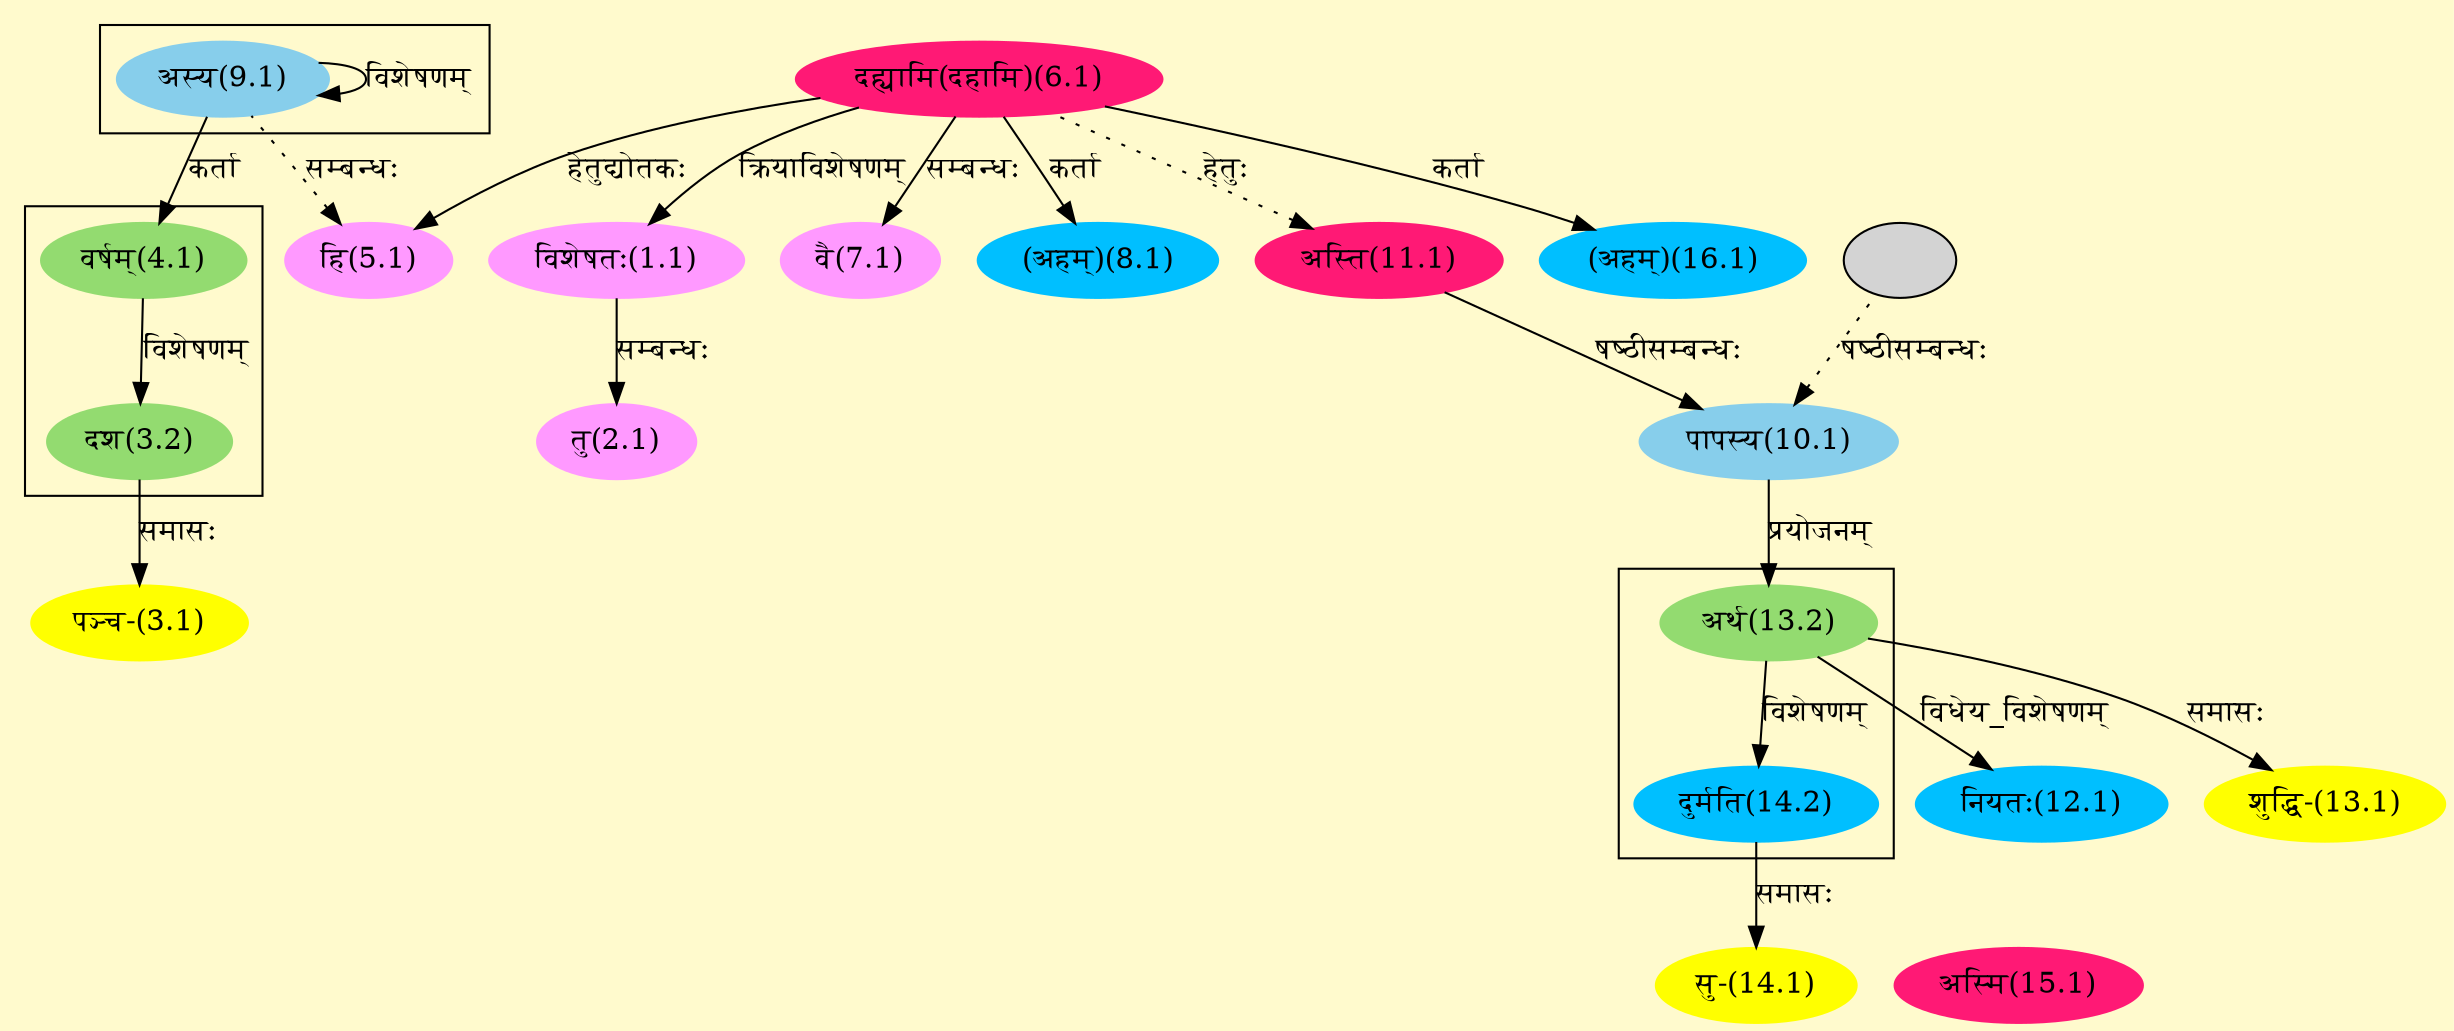 digraph G{
rankdir=BT;
 compound=true;
 bgcolor="lemonchiffon1";

subgraph cluster_1{
Node3_2 [style=filled, color="#93DB70" label = "दश(3.2)"]
Node4_1 [style=filled, color="#93DB70" label = "वर्षम्(4.1)"]

}

subgraph cluster_2{
Node9_1 [style=filled, color="#87CEEB" label = "अस्य(9.1)"]
Node9_1 [style=filled, color="#87CEEB" label = "अस्य(9.1)"]

}

subgraph cluster_3{
Node14_2 [style=filled, color="#00BFFF" label = "दुर्मति(14.2)"]
Node13_2 [style=filled, color="#93DB70" label = "अर्थ(13.2)"]

}
Node1_1 [style=filled, color="#FF99FF" label = "विशेषतः(1.1)"]
Node6_1 [style=filled, color="#FF1975" label = "दह्यामि(दहामि)(6.1)"]
Node2_1 [style=filled, color="#FF99FF" label = "तु(2.1)"]
Node3_1 [style=filled, color="#FFFF00" label = "पञ्च-(3.1)"]
Node3_2 [style=filled, color="#93DB70" label = "दश(3.2)"]
Node4_1 [style=filled, color="#93DB70" label = "वर्षम्(4.1)"]
Node9_1 [style=filled, color="#87CEEB" label = "अस्य(9.1)"]
Node5_1 [style=filled, color="#FF99FF" label = "हि(5.1)"]
Node7_1 [style=filled, color="#FF99FF" label = "वै(7.1)"]
Node [style=filled, color="" label = "()"]
Node8_1 [style=filled, color="#00BFFF" label = "(अहम्)(8.1)"]
Node10_1 [style=filled, color="#87CEEB" label = "पापस्य(10.1)"]
Node11_1 [style=filled, color="#FF1975" label = "अस्ति(11.1)"]
Node3 [style=filled, color="" label = ""]
Node12_1 [style=filled, color="#00BFFF" label = "नियतः(12.1)"]
Node13_2 [style=filled, color="#93DB70" label = "अर्थ(13.2)"]
Node13_1 [style=filled, color="#FFFF00" label = "शुद्धि-(13.1)"]
Node14_1 [style=filled, color="#FFFF00" label = "सु-(14.1)"]
Node14_2 [style=filled, color="#00BFFF" label = "दुर्मति(14.2)"]
Node15_1 [style=filled, color="#FF1975" label = "अस्मि(15.1)"]
Node16_1 [style=filled, color="#00BFFF" label = "(अहम्)(16.1)"]
/* Start of Relations section */

Node1_1 -> Node6_1 [  label="क्रियाविशेषणम्"  dir="back" ]
Node2_1 -> Node1_1 [  label="सम्बन्धः"  dir="back" ]
Node3_1 -> Node3_2 [  label="समासः"  dir="back" ]
Node3_2 -> Node4_1 [  label="विशेषणम्"  dir="back" ]
Node4_1 -> Node9_1 [  label="कर्ता"  dir="back" ]
Node5_1 -> Node6_1 [  label="हेतुद्योतकः"  dir="back" ]
Node5_1 -> Node9_1 [ style=dotted label="सम्बन्धः"  dir="back" ]
Node7_1 -> Node6_1 [  label="सम्बन्धः"  dir="back" ]
Node8_1 -> Node6_1 [  label="कर्ता"  dir="back" ]
Node9_1 -> Node9_1 [  label="विशेषणम्"  dir="back" ]
Node10_1 -> Node11_1 [  label="षष्ठीसम्बन्धः"  dir="back" ]
Node10_1 -> Node3 [ style=dotted label="षष्ठीसम्बन्धः"  dir="back" ]
Node11_1 -> Node6_1 [ style=dotted label="हेतुः"  dir="back" ]
Node12_1 -> Node13_2 [  label="विधेय_विशेषणम्"  dir="back" ]
Node13_1 -> Node13_2 [  label="समासः"  dir="back" ]
Node13_2 -> Node10_1 [  label="प्रयोजनम्"  dir="back" ]
Node14_1 -> Node14_2 [  label="समासः"  dir="back" ]
Node14_2 -> Node13_2 [  label="विशेषणम्"  dir="back" ]
Node16_1 -> Node6_1 [  label="कर्ता"  dir="back" ]
}

